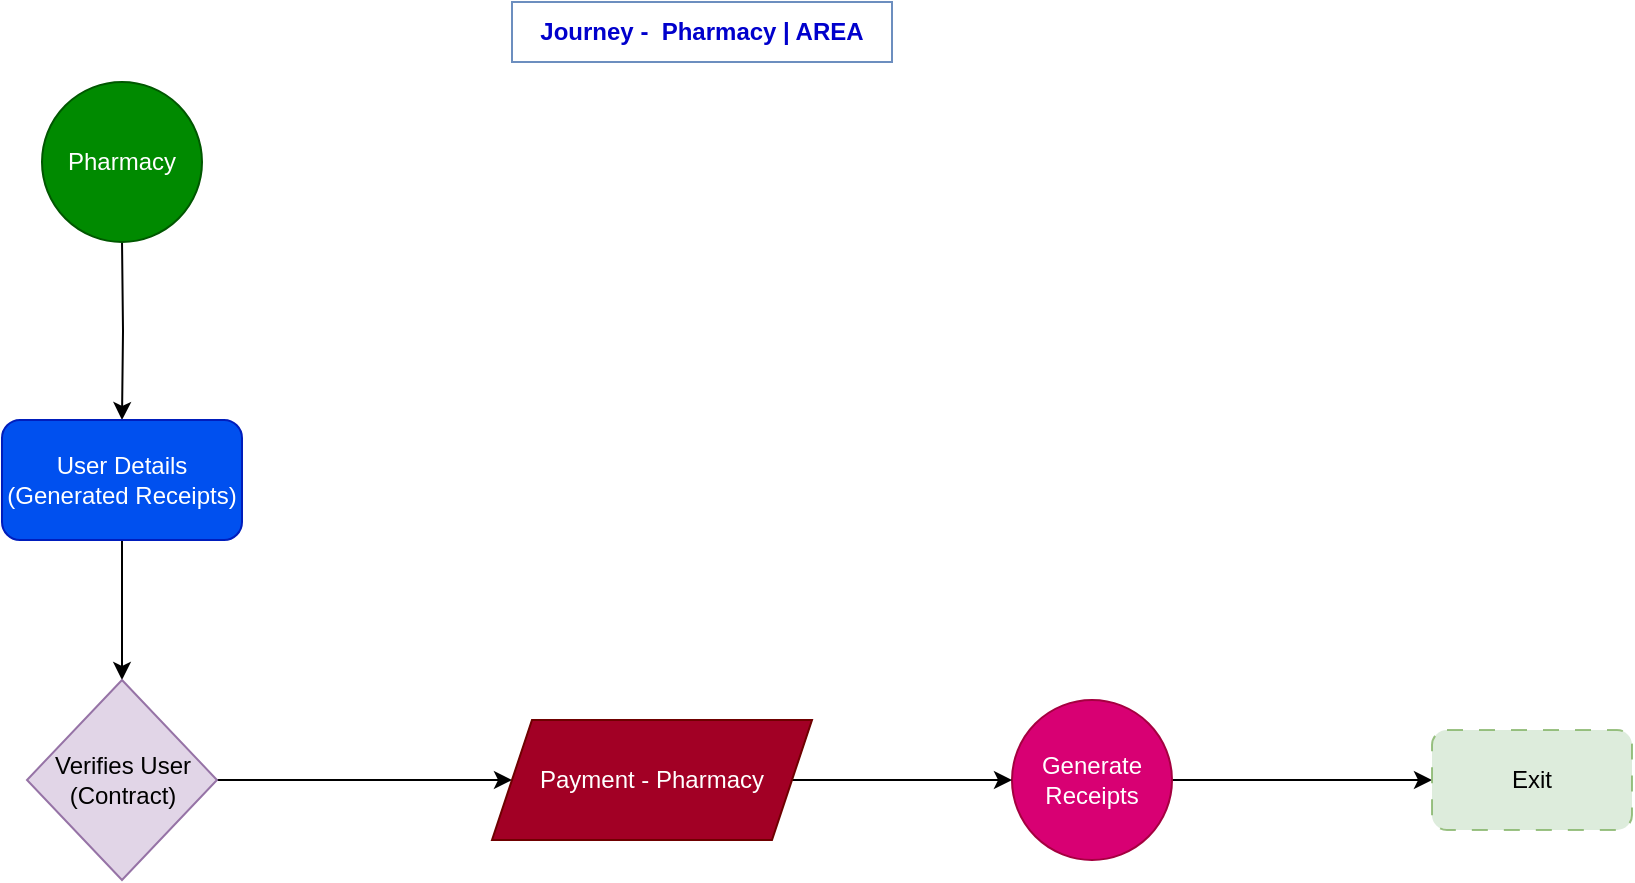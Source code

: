 <mxfile version="24.7.3" type="github">
  <diagram name="Page-1" id="c7558073-3199-34d8-9f00-42111426c3f3">
    <mxGraphModel dx="11921" dy="11574" grid="1" gridSize="10" guides="1" tooltips="1" connect="1" arrows="1" fold="1" page="1" pageScale="1" pageWidth="1169" pageHeight="827" background="none" math="0" shadow="0">
      <root>
        <mxCell id="0" />
        <mxCell id="1" parent="0" />
        <mxCell id="X9ass70m3cK7fkNfl3eS-96" value="&lt;b&gt;&lt;font color=&quot;#0000cc&quot;&gt;Journey -&amp;nbsp; Pharmacy | AREA&lt;/font&gt;&lt;/b&gt;" style="text;html=1;align=center;verticalAlign=middle;whiteSpace=wrap;rounded=0;fillColor=none;strokeColor=#6c8ebf;" parent="1" vertex="1">
          <mxGeometry x="-10150" y="-10720" width="190" height="30" as="geometry" />
        </mxCell>
        <mxCell id="8O94-uSJWb2Wjs44FVSJ-8" style="edgeStyle=orthogonalEdgeStyle;rounded=0;orthogonalLoop=1;jettySize=auto;html=1;entryX=0.5;entryY=0;entryDx=0;entryDy=0;" edge="1" parent="1" target="8O94-uSJWb2Wjs44FVSJ-2">
          <mxGeometry relative="1" as="geometry">
            <mxPoint x="-10345" y="-10601" as="sourcePoint" />
          </mxGeometry>
        </mxCell>
        <mxCell id="X9ass70m3cK7fkNfl3eS-97" value="Pharmacy" style="ellipse;whiteSpace=wrap;html=1;aspect=fixed;fillColor=#008a00;strokeColor=#005700;fontColor=#ffffff;" parent="1" vertex="1">
          <mxGeometry x="-10385" y="-10680" width="80" height="80" as="geometry" />
        </mxCell>
        <mxCell id="8O94-uSJWb2Wjs44FVSJ-9" style="edgeStyle=orthogonalEdgeStyle;rounded=0;orthogonalLoop=1;jettySize=auto;html=1;exitX=0.5;exitY=1;exitDx=0;exitDy=0;entryX=0.5;entryY=0;entryDx=0;entryDy=0;" edge="1" parent="1" source="8O94-uSJWb2Wjs44FVSJ-2" target="8O94-uSJWb2Wjs44FVSJ-3">
          <mxGeometry relative="1" as="geometry" />
        </mxCell>
        <mxCell id="8O94-uSJWb2Wjs44FVSJ-2" value="User Details (Generated Receipts)" style="rounded=1;whiteSpace=wrap;html=1;fillColor=#0050ef;fontColor=#ffffff;strokeColor=#001DBC;" vertex="1" parent="1">
          <mxGeometry x="-10405" y="-10511" width="120" height="60" as="geometry" />
        </mxCell>
        <mxCell id="8O94-uSJWb2Wjs44FVSJ-10" style="edgeStyle=orthogonalEdgeStyle;rounded=0;orthogonalLoop=1;jettySize=auto;html=1;exitX=1;exitY=0.5;exitDx=0;exitDy=0;" edge="1" parent="1" source="8O94-uSJWb2Wjs44FVSJ-3" target="8O94-uSJWb2Wjs44FVSJ-5">
          <mxGeometry relative="1" as="geometry" />
        </mxCell>
        <mxCell id="8O94-uSJWb2Wjs44FVSJ-3" value="Verifies User (Contract)" style="rhombus;whiteSpace=wrap;html=1;fillColor=#e1d5e7;strokeColor=#9673a6;" vertex="1" parent="1">
          <mxGeometry x="-10392.5" y="-10381" width="95" height="100" as="geometry" />
        </mxCell>
        <mxCell id="8O94-uSJWb2Wjs44FVSJ-12" style="edgeStyle=orthogonalEdgeStyle;rounded=0;orthogonalLoop=1;jettySize=auto;html=1;exitX=1;exitY=0.5;exitDx=0;exitDy=0;entryX=0;entryY=0.5;entryDx=0;entryDy=0;" edge="1" parent="1" source="8O94-uSJWb2Wjs44FVSJ-4" target="8O94-uSJWb2Wjs44FVSJ-7">
          <mxGeometry relative="1" as="geometry" />
        </mxCell>
        <mxCell id="8O94-uSJWb2Wjs44FVSJ-4" value="Generate Receipts" style="ellipse;whiteSpace=wrap;html=1;aspect=fixed;fillColor=#d80073;strokeColor=#A50040;fontColor=#ffffff;" vertex="1" parent="1">
          <mxGeometry x="-9900" y="-10371" width="80" height="80" as="geometry" />
        </mxCell>
        <mxCell id="8O94-uSJWb2Wjs44FVSJ-11" style="edgeStyle=orthogonalEdgeStyle;rounded=0;orthogonalLoop=1;jettySize=auto;html=1;exitX=1;exitY=0.5;exitDx=0;exitDy=0;entryX=0;entryY=0.5;entryDx=0;entryDy=0;" edge="1" parent="1" source="8O94-uSJWb2Wjs44FVSJ-5" target="8O94-uSJWb2Wjs44FVSJ-4">
          <mxGeometry relative="1" as="geometry" />
        </mxCell>
        <mxCell id="8O94-uSJWb2Wjs44FVSJ-5" value="Payment - Pharmacy" style="shape=parallelogram;perimeter=parallelogramPerimeter;whiteSpace=wrap;html=1;fixedSize=1;fillColor=#a20025;fontColor=#ffffff;strokeColor=#6F0000;" vertex="1" parent="1">
          <mxGeometry x="-10160" y="-10361" width="160" height="60" as="geometry" />
        </mxCell>
        <mxCell id="8O94-uSJWb2Wjs44FVSJ-7" value="Exit" style="rounded=1;whiteSpace=wrap;html=1;fillColor=#d5e8d4;strokeColor=#82b366;dashed=1;dashPattern=8 8;fillStyle=solid;opacity=80;" vertex="1" parent="1">
          <mxGeometry x="-9690" y="-10356" width="100" height="50" as="geometry" />
        </mxCell>
      </root>
    </mxGraphModel>
  </diagram>
</mxfile>

